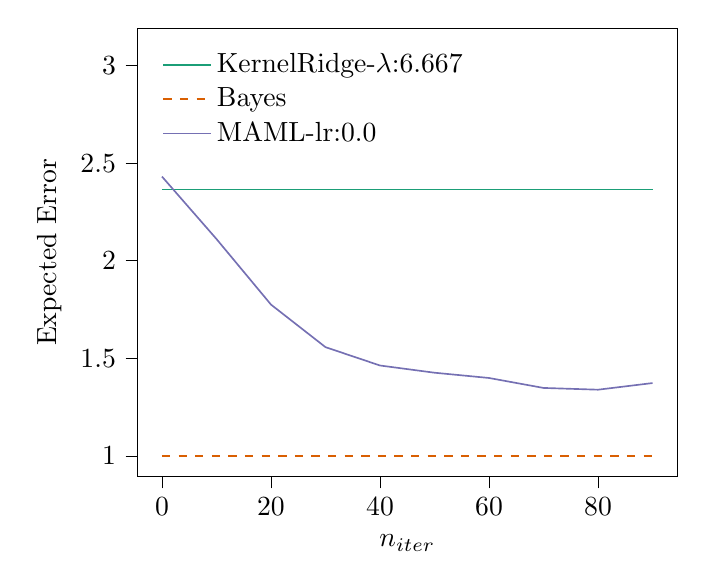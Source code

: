 % This file was created with tikzplotlib v0.10.1.
\begin{tikzpicture}

\definecolor{chocolate217952}{RGB}{217,95,2}
\definecolor{darkcyan27158119}{RGB}{27,158,119}
\definecolor{darkgray176}{RGB}{176,176,176}
\definecolor{deeppink23141138}{RGB}{231,41,138}
\definecolor{lightslategray117112179}{RGB}{117,112,179}

\begin{axis}[
legend cell align={left},
legend style={
  fill opacity=0.8,
  draw opacity=1,
  text opacity=1,
  at={(0.03,0.97)},
  anchor=north west,
  draw=none
},
tick align=outside,
tick pos=left,
x grid style={darkgray176},
xlabel={\(\displaystyle n_{iter}\)},
xmin=-4.5, xmax=94.5,
xtick style={color=black},
y grid style={darkgray176},
ylabel={Expected Error},
ymin=0.894, ymax=3.191,
ytick style={color=black}
]
\addplot [semithick, darkcyan27158119]
table {%
0 2.364
10 2.364
20 2.364
30 2.364
40 2.364
50 2.364
60 2.364
70 2.364
80 2.364
90 2.364
};
\addlegendentry{KernelRidge-$\lambda$:6.667}
\addplot [semithick, chocolate217952, dashed]
table {%
0 0.998
10 0.998
20 0.998
30 0.998
40 0.998
50 0.998
60 0.998
70 0.998
80 0.998
90 0.998
};
\addlegendentry{Bayes}
\addplot [semithick, lightslategray117112179]
table {%
0 2.431
10 2.111
20 1.775
30 1.557
40 1.463
50 1.426
60 1.399
70 1.348
80 1.339
90 1.373
};
\addlegendentry{MAML-lr:0.0}

\end{axis}

\end{tikzpicture}
